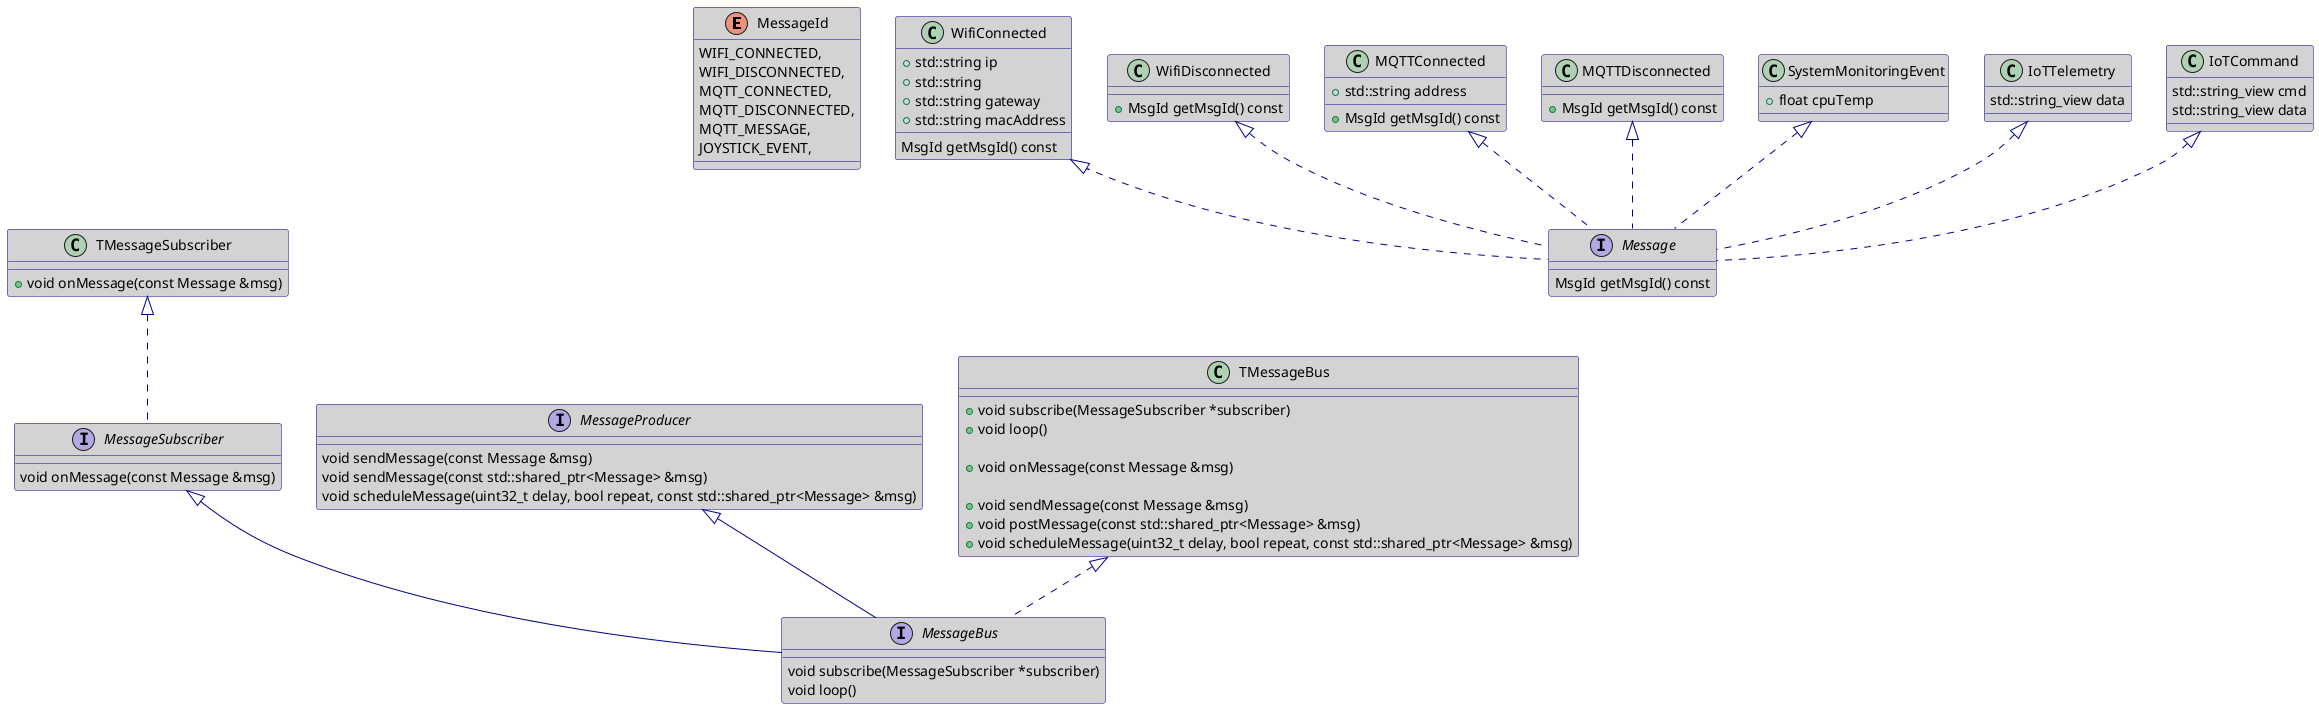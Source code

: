 @startuml
'https://plantuml.com/class-diagram

skinparam backgroundcolor White
skinparam classBackgroundColor LightGray
skinparam arrowColor DarkBlue
skinparam classBorderColor DarkBlue

enum MessageId {
    WIFI_CONNECTED,
    WIFI_DISCONNECTED,
    MQTT_CONNECTED,
    MQTT_DISCONNECTED,
    MQTT_MESSAGE,
    JOYSTICK_EVENT,
}

interface Message {
    MsgId getMsgId() const
}

class WifiConnected {
    +std::string ip
    +std::string
    +std::string gateway
    +std::string macAddress

    MsgId getMsgId() const
}

WifiConnected <|.. Message

class WifiDisconnected {
    +MsgId getMsgId() const
}

WifiDisconnected <|.. Message

class MQTTConnected {
    +std::string address
    +MsgId getMsgId() const
}

MQTTConnected <|.. Message

class MQTTDisconnected {
    +MsgId getMsgId() const
}

MQTTDisconnected <|.. Message

class SystemMonitoringEvent {
    +float cpuTemp
}

SystemMonitoringEvent <|.. Message

class IoTTelemetry {
    std::string_view data
}

IoTTelemetry <|.. Message

class IoTCommand {
    std::string_view cmd
    std::string_view data
}

IoTCommand <|.. Message

interface MessageSubscriber {
    void onMessage(const Message &msg)
}

interface MessageProducer {
    void sendMessage(const Message &msg)
    void sendMessage(const std::shared_ptr<Message> &msg)
    void scheduleMessage(uint32_t delay, bool repeat, const std::shared_ptr<Message> &msg)
}

interface MessageBus {
    void subscribe(MessageSubscriber *subscriber)
    void loop()
}

MessageProducer <|-- MessageBus
MessageSubscriber <|-- MessageBus

class TMessageSubscriber {
    +void onMessage(const Message &msg)
}

TMessageSubscriber <|.. MessageSubscriber

class TMessageBus {
    +void subscribe(MessageSubscriber *subscriber)
    +void loop()

    +void onMessage(const Message &msg)

    +void sendMessage(const Message &msg)
    +void postMessage(const std::shared_ptr<Message> &msg)
    +void scheduleMessage(uint32_t delay, bool repeat, const std::shared_ptr<Message> &msg)
}

TMessageBus <|.. MessageBus

Message --d[hidden]-> MessageBus

@enduml
